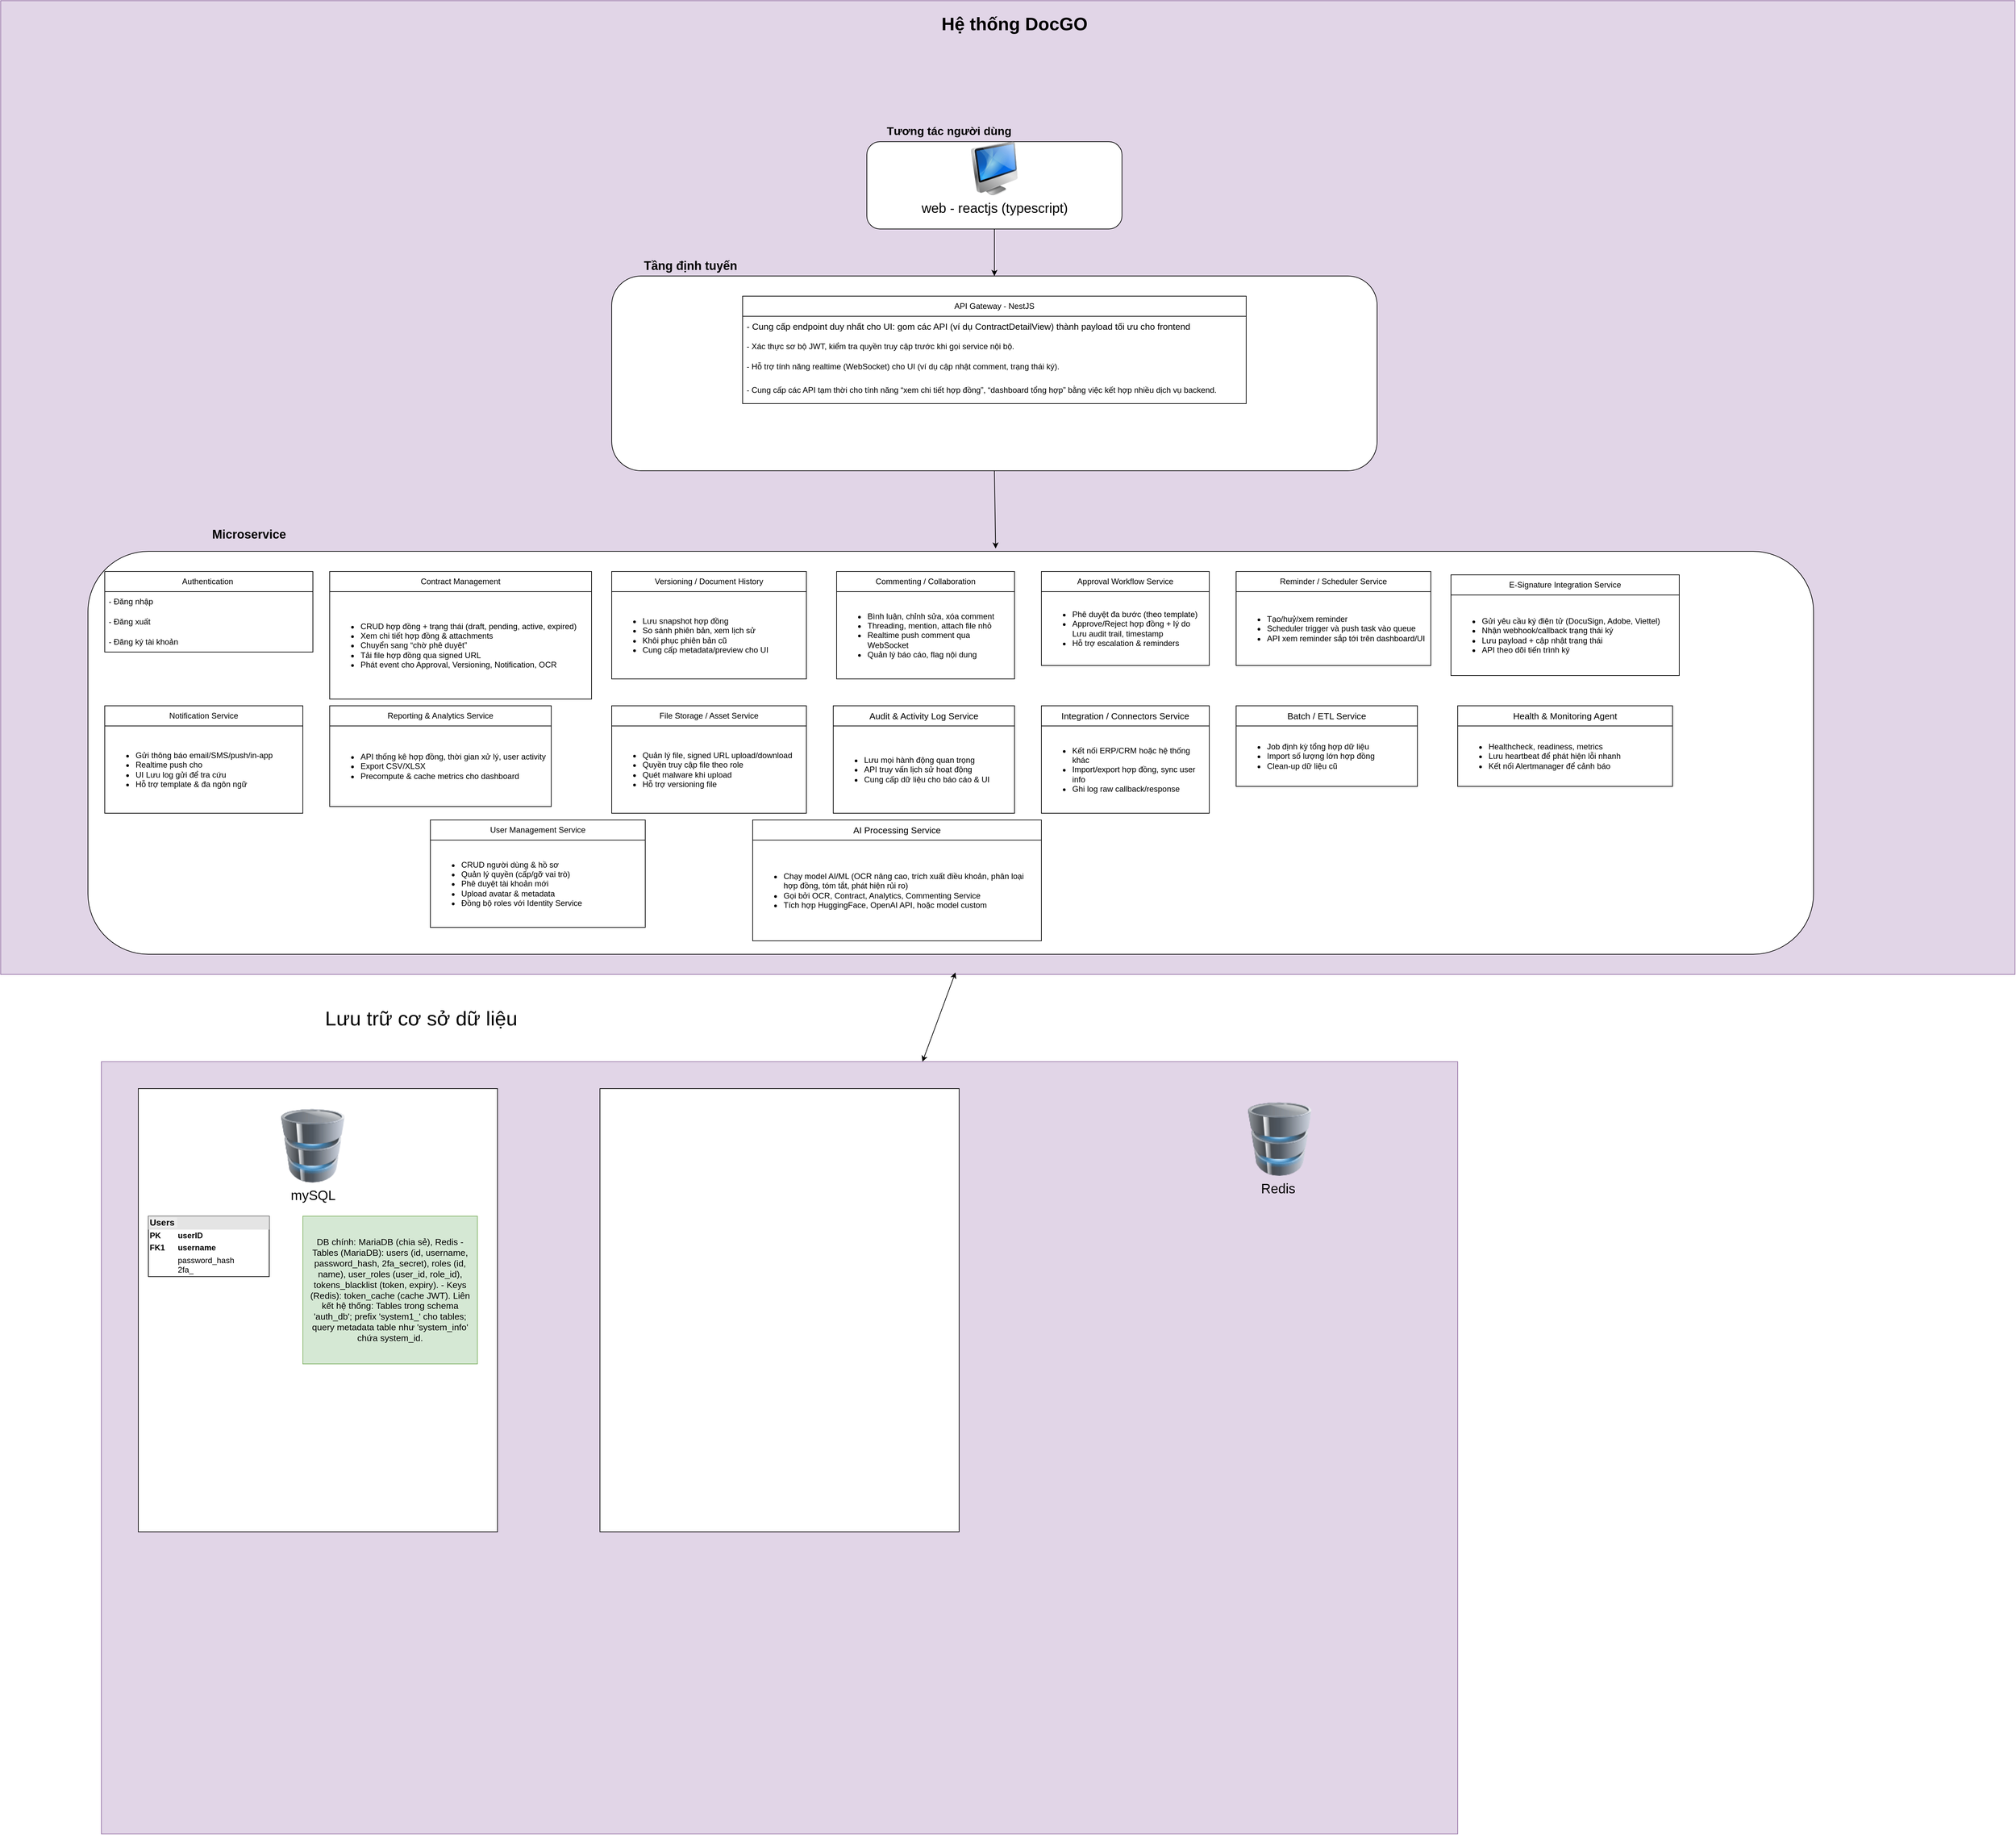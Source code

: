 <mxfile>
    <diagram name="Page-1" id="jrOHQPBL3BqADZbZcYCE">
        <mxGraphModel dx="1525" dy="2038" grid="1" gridSize="10" guides="1" tooltips="1" connect="1" arrows="1" fold="1" page="1" pageScale="1" pageWidth="850" pageHeight="1100" math="0" shadow="0">
            <root>
                <mxCell id="0"/>
                <mxCell id="1" parent="0"/>
                <mxCell id="aqcjktQyWdQe-DoEnFvB-1" value="" style="rounded=0;whiteSpace=wrap;html=1;fillColor=#e1d5e7;strokeColor=#9673a6;" parent="1" vertex="1">
                    <mxGeometry x="-190" y="-310" width="3000" height="1450" as="geometry"/>
                </mxCell>
                <mxCell id="aqcjktQyWdQe-DoEnFvB-2" value="" style="rounded=1;whiteSpace=wrap;html=1;" parent="1" vertex="1">
                    <mxGeometry x="1100" y="-100" width="380" height="130" as="geometry"/>
                </mxCell>
                <mxCell id="aqcjktQyWdQe-DoEnFvB-3" value="" style="rounded=1;whiteSpace=wrap;html=1;" parent="1" vertex="1">
                    <mxGeometry x="720" y="100" width="1140" height="290" as="geometry"/>
                </mxCell>
                <mxCell id="aqcjktQyWdQe-DoEnFvB-4" value="" style="rounded=1;whiteSpace=wrap;html=1;" parent="1" vertex="1">
                    <mxGeometry x="-60" y="510" width="2570" height="600" as="geometry"/>
                </mxCell>
                <mxCell id="PHEsR2FqFUUeM-2ZwMLI-5" value="&lt;span style=&quot;font-size: 12px;&quot;&gt;Authentication&amp;nbsp;&lt;/span&gt;" style="swimlane;fontStyle=0;childLayout=stackLayout;horizontal=1;startSize=30;horizontalStack=0;resizeParent=1;resizeParentMax=0;resizeLast=0;collapsible=1;marginBottom=0;whiteSpace=wrap;html=1;" parent="1" vertex="1">
                    <mxGeometry x="-35" y="540" width="310" height="120" as="geometry"/>
                </mxCell>
                <mxCell id="PHEsR2FqFUUeM-2ZwMLI-6" value="- Đăng nhập" style="text;strokeColor=none;fillColor=none;align=left;verticalAlign=middle;spacingLeft=4;spacingRight=4;overflow=hidden;points=[[0,0.5],[1,0.5]];portConstraint=eastwest;rotatable=0;whiteSpace=wrap;html=1;" parent="PHEsR2FqFUUeM-2ZwMLI-5" vertex="1">
                    <mxGeometry y="30" width="310" height="30" as="geometry"/>
                </mxCell>
                <mxCell id="PHEsR2FqFUUeM-2ZwMLI-7" value="- Đăng xuất" style="text;strokeColor=none;fillColor=none;align=left;verticalAlign=middle;spacingLeft=4;spacingRight=4;overflow=hidden;points=[[0,0.5],[1,0.5]];portConstraint=eastwest;rotatable=0;whiteSpace=wrap;html=1;" parent="PHEsR2FqFUUeM-2ZwMLI-5" vertex="1">
                    <mxGeometry y="60" width="310" height="30" as="geometry"/>
                </mxCell>
                <mxCell id="PHEsR2FqFUUeM-2ZwMLI-8" value="- Đăng ký tài khoản" style="text;strokeColor=none;fillColor=none;align=left;verticalAlign=middle;spacingLeft=4;spacingRight=4;overflow=hidden;points=[[0,0.5],[1,0.5]];portConstraint=eastwest;rotatable=0;whiteSpace=wrap;html=1;" parent="PHEsR2FqFUUeM-2ZwMLI-5" vertex="1">
                    <mxGeometry y="90" width="310" height="30" as="geometry"/>
                </mxCell>
                <mxCell id="BRLKW3zVaem5cjiiKzaP-4" value="User Management Service" style="swimlane;fontStyle=0;childLayout=stackLayout;horizontal=1;startSize=30;horizontalStack=0;resizeParent=1;resizeParentMax=0;resizeLast=0;collapsible=1;marginBottom=0;whiteSpace=wrap;html=1;" parent="1" vertex="1">
                    <mxGeometry x="450" y="910" width="320" height="160" as="geometry"/>
                </mxCell>
                <mxCell id="BRLKW3zVaem5cjiiKzaP-7" value="&lt;ul&gt;&lt;li&gt;CRUD người dùng &amp;amp; hồ sơ&amp;nbsp;&lt;/li&gt;&lt;li&gt;Quản lý quyền (cấp/gỡ vai trò)&amp;nbsp;&lt;/li&gt;&lt;li&gt;Phê duyệt tài khoản mới&amp;nbsp;&lt;/li&gt;&lt;li&gt;Upload avatar &amp;amp; metadata&amp;nbsp;&lt;/li&gt;&lt;li&gt;Đồng bộ roles với Identity Service&lt;/li&gt;&lt;/ul&gt;" style="text;strokeColor=none;fillColor=none;align=left;verticalAlign=middle;spacingLeft=4;spacingRight=4;overflow=hidden;points=[[0,0.5],[1,0.5]];portConstraint=eastwest;rotatable=0;whiteSpace=wrap;html=1;" parent="BRLKW3zVaem5cjiiKzaP-4" vertex="1">
                    <mxGeometry y="30" width="320" height="130" as="geometry"/>
                </mxCell>
                <mxCell id="BRLKW3zVaem5cjiiKzaP-8" value="Contract Management" style="swimlane;fontStyle=0;childLayout=stackLayout;horizontal=1;startSize=30;horizontalStack=0;resizeParent=1;resizeParentMax=0;resizeLast=0;collapsible=1;marginBottom=0;whiteSpace=wrap;html=1;" parent="1" vertex="1">
                    <mxGeometry x="300" y="540" width="390" height="190" as="geometry"/>
                </mxCell>
                <mxCell id="BRLKW3zVaem5cjiiKzaP-9" value="&lt;ul&gt;&lt;li&gt;CRUD hợp đồng + trạng thái (draft, pending, active, expired)&lt;/li&gt;&lt;li&gt;&lt;span style=&quot;font-size: 12px;&quot;&gt;Xem chi tiết hợp đồng &amp;amp; attachments&amp;nbsp;&lt;/span&gt;&lt;/li&gt;&lt;li&gt;&lt;span style=&quot;font-size: 12px;&quot;&gt;Chuyển sang “chờ phê duyệt”&lt;/span&gt;&lt;/li&gt;&lt;li&gt;&lt;span style=&quot;font-size: 12px;&quot;&gt;Tải file hợp đồng qua signed URL&amp;nbsp;&lt;/span&gt;&lt;/li&gt;&lt;li&gt;&lt;span style=&quot;font-size: 12px;&quot;&gt;Phát event cho Approval, Versioning, Notification, OCR&lt;/span&gt;&lt;/li&gt;&lt;/ul&gt;" style="text;strokeColor=none;fillColor=none;align=left;verticalAlign=middle;spacingLeft=4;spacingRight=4;overflow=hidden;points=[[0,0.5],[1,0.5]];portConstraint=eastwest;rotatable=0;whiteSpace=wrap;html=1;" parent="BRLKW3zVaem5cjiiKzaP-8" vertex="1">
                    <mxGeometry y="30" width="390" height="160" as="geometry"/>
                </mxCell>
                <mxCell id="BRLKW3zVaem5cjiiKzaP-12" value="Versioning / Document History" style="swimlane;fontStyle=0;childLayout=stackLayout;horizontal=1;startSize=30;horizontalStack=0;resizeParent=1;resizeParentMax=0;resizeLast=0;collapsible=1;marginBottom=0;whiteSpace=wrap;html=1;" parent="1" vertex="1">
                    <mxGeometry x="720" y="540" width="290" height="160" as="geometry"/>
                </mxCell>
                <mxCell id="BRLKW3zVaem5cjiiKzaP-13" value="&lt;ul&gt;&lt;li&gt;Lưu snapshot hợp đồng&amp;nbsp;&lt;/li&gt;&lt;li&gt;So sánh phiên bản, xem lịch sử&amp;nbsp;&lt;/li&gt;&lt;li&gt;Khôi phục phiên bản cũ&amp;nbsp;&lt;/li&gt;&lt;li&gt;Cung cấp metadata/preview cho UI&lt;/li&gt;&lt;/ul&gt;" style="text;strokeColor=none;fillColor=none;align=left;verticalAlign=middle;spacingLeft=4;spacingRight=4;overflow=hidden;points=[[0,0.5],[1,0.5]];portConstraint=eastwest;rotatable=0;whiteSpace=wrap;html=1;" parent="BRLKW3zVaem5cjiiKzaP-12" vertex="1">
                    <mxGeometry y="30" width="290" height="130" as="geometry"/>
                </mxCell>
                <mxCell id="BRLKW3zVaem5cjiiKzaP-16" value="Commenting / Collaboration" style="swimlane;fontStyle=0;childLayout=stackLayout;horizontal=1;startSize=30;horizontalStack=0;resizeParent=1;resizeParentMax=0;resizeLast=0;collapsible=1;marginBottom=0;whiteSpace=wrap;html=1;" parent="1" vertex="1">
                    <mxGeometry x="1055" y="540" width="265" height="160" as="geometry"/>
                </mxCell>
                <mxCell id="BRLKW3zVaem5cjiiKzaP-17" value="&lt;ul&gt;&lt;li&gt;Bình luận, chỉnh sửa, xóa comment&amp;nbsp;&lt;/li&gt;&lt;li&gt;Threading, mention, attach file nhỏ&amp;nbsp;&lt;/li&gt;&lt;li&gt;Realtime push comment qua WebSocket&amp;nbsp;&lt;/li&gt;&lt;li&gt;Quản lý báo cáo, flag nội dung&lt;/li&gt;&lt;/ul&gt;" style="text;strokeColor=none;fillColor=none;align=left;verticalAlign=middle;spacingLeft=4;spacingRight=4;overflow=hidden;points=[[0,0.5],[1,0.5]];portConstraint=eastwest;rotatable=0;whiteSpace=wrap;html=1;" parent="BRLKW3zVaem5cjiiKzaP-16" vertex="1">
                    <mxGeometry y="30" width="265" height="130" as="geometry"/>
                </mxCell>
                <mxCell id="BRLKW3zVaem5cjiiKzaP-20" value="Approval Workflow Service" style="swimlane;fontStyle=0;childLayout=stackLayout;horizontal=1;startSize=30;horizontalStack=0;resizeParent=1;resizeParentMax=0;resizeLast=0;collapsible=1;marginBottom=0;whiteSpace=wrap;html=1;" parent="1" vertex="1">
                    <mxGeometry x="1360" y="540" width="250" height="140" as="geometry"/>
                </mxCell>
                <mxCell id="BRLKW3zVaem5cjiiKzaP-21" value="&lt;ul&gt;&lt;li&gt;Phê duyệt đa bước (theo template)&amp;nbsp;&lt;/li&gt;&lt;li&gt;Approve/Reject hợp đồng + lý do Lưu audit trail, timestamp&amp;nbsp;&lt;/li&gt;&lt;li&gt;Hỗ trợ escalation &amp;amp; reminders&lt;/li&gt;&lt;/ul&gt;" style="text;strokeColor=none;fillColor=none;align=left;verticalAlign=middle;spacingLeft=4;spacingRight=4;overflow=hidden;points=[[0,0.5],[1,0.5]];portConstraint=eastwest;rotatable=0;whiteSpace=wrap;html=1;" parent="BRLKW3zVaem5cjiiKzaP-20" vertex="1">
                    <mxGeometry y="30" width="250" height="110" as="geometry"/>
                </mxCell>
                <mxCell id="BRLKW3zVaem5cjiiKzaP-24" value="Reminder / Scheduler Service" style="swimlane;fontStyle=0;childLayout=stackLayout;horizontal=1;startSize=30;horizontalStack=0;resizeParent=1;resizeParentMax=0;resizeLast=0;collapsible=1;marginBottom=0;whiteSpace=wrap;html=1;" parent="1" vertex="1">
                    <mxGeometry x="1650" y="540" width="290" height="140" as="geometry"/>
                </mxCell>
                <mxCell id="BRLKW3zVaem5cjiiKzaP-25" value="&lt;ul&gt;&lt;li&gt;Tạo/huỷ/xem reminder&amp;nbsp;&lt;/li&gt;&lt;li&gt;Scheduler trigger và push task vào queue&amp;nbsp;&lt;/li&gt;&lt;li&gt;API xem reminder sắp tới trên dashboard/UI&lt;/li&gt;&lt;/ul&gt;" style="text;strokeColor=none;fillColor=none;align=left;verticalAlign=middle;spacingLeft=4;spacingRight=4;overflow=hidden;points=[[0,0.5],[1,0.5]];portConstraint=eastwest;rotatable=0;whiteSpace=wrap;html=1;" parent="BRLKW3zVaem5cjiiKzaP-24" vertex="1">
                    <mxGeometry y="30" width="290" height="110" as="geometry"/>
                </mxCell>
                <mxCell id="BRLKW3zVaem5cjiiKzaP-28" value="E-Signature Integration Service" style="swimlane;fontStyle=0;childLayout=stackLayout;horizontal=1;startSize=30;horizontalStack=0;resizeParent=1;resizeParentMax=0;resizeLast=0;collapsible=1;marginBottom=0;whiteSpace=wrap;html=1;" parent="1" vertex="1">
                    <mxGeometry x="1970" y="545" width="340" height="150" as="geometry"/>
                </mxCell>
                <mxCell id="BRLKW3zVaem5cjiiKzaP-29" value="&lt;ul&gt;&lt;li&gt;Gửi yêu cầu ký điện tử (DocuSign, Adobe, Viettel)&amp;nbsp;&lt;/li&gt;&lt;li&gt;Nhận webhook/callback trạng thái ký&amp;nbsp;&lt;/li&gt;&lt;li&gt;Lưu payload + cập nhật trạng thái&amp;nbsp;&lt;/li&gt;&lt;li&gt;API theo dõi tiến trình ký&lt;/li&gt;&lt;/ul&gt;" style="text;strokeColor=none;fillColor=none;align=left;verticalAlign=middle;spacingLeft=4;spacingRight=4;overflow=hidden;points=[[0,0.5],[1,0.5]];portConstraint=eastwest;rotatable=0;whiteSpace=wrap;html=1;" parent="BRLKW3zVaem5cjiiKzaP-28" vertex="1">
                    <mxGeometry y="30" width="340" height="120" as="geometry"/>
                </mxCell>
                <mxCell id="BRLKW3zVaem5cjiiKzaP-32" value="Notification Service" style="swimlane;fontStyle=0;childLayout=stackLayout;horizontal=1;startSize=30;horizontalStack=0;resizeParent=1;resizeParentMax=0;resizeLast=0;collapsible=1;marginBottom=0;whiteSpace=wrap;html=1;" parent="1" vertex="1">
                    <mxGeometry x="-35" y="740" width="295" height="160" as="geometry"/>
                </mxCell>
                <mxCell id="BRLKW3zVaem5cjiiKzaP-33" value="&lt;ul&gt;&lt;li&gt;&lt;span style=&quot;font-size: 12px;&quot;&gt;Gửi thông báo email/SMS/push/in-app&amp;nbsp;&lt;/span&gt;&lt;/li&gt;&lt;li&gt;&lt;span style=&quot;font-size: 12px;&quot;&gt;Realtime push cho&amp;nbsp;&lt;/span&gt;&lt;/li&gt;&lt;li&gt;&lt;span style=&quot;font-size: 12px;&quot;&gt;UI Lưu log gửi để tra cứu&amp;nbsp;&lt;/span&gt;&lt;/li&gt;&lt;li&gt;&lt;span style=&quot;font-size: 12px;&quot;&gt;Hỗ trợ template &amp;amp; đa ngôn ngữ&lt;/span&gt;&lt;/li&gt;&lt;/ul&gt;" style="text;strokeColor=none;fillColor=none;align=left;verticalAlign=middle;spacingLeft=4;spacingRight=4;overflow=hidden;points=[[0,0.5],[1,0.5]];portConstraint=eastwest;rotatable=0;whiteSpace=wrap;html=1;" parent="BRLKW3zVaem5cjiiKzaP-32" vertex="1">
                    <mxGeometry y="30" width="295" height="130" as="geometry"/>
                </mxCell>
                <mxCell id="BRLKW3zVaem5cjiiKzaP-36" value="Reporting &amp;amp; Analytics Service" style="swimlane;fontStyle=0;childLayout=stackLayout;horizontal=1;startSize=30;horizontalStack=0;resizeParent=1;resizeParentMax=0;resizeLast=0;collapsible=1;marginBottom=0;whiteSpace=wrap;html=1;" parent="1" vertex="1">
                    <mxGeometry x="300" y="740" width="330" height="150" as="geometry">
                        <mxRectangle x="520" y="745" width="250" height="30" as="alternateBounds"/>
                    </mxGeometry>
                </mxCell>
                <mxCell id="BRLKW3zVaem5cjiiKzaP-37" value="&lt;ul&gt;&lt;li&gt;API thống kê hợp đồng, thời gian xử lý, user activity&amp;nbsp;&lt;/li&gt;&lt;li&gt;Export CSV/XLSX&amp;nbsp;&lt;/li&gt;&lt;li&gt;Precompute &amp;amp; cache metrics cho dashboard&lt;/li&gt;&lt;/ul&gt;" style="text;strokeColor=none;fillColor=none;align=left;verticalAlign=middle;spacingLeft=4;spacingRight=4;overflow=hidden;points=[[0,0.5],[1,0.5]];portConstraint=eastwest;rotatable=0;whiteSpace=wrap;html=1;" parent="BRLKW3zVaem5cjiiKzaP-36" vertex="1">
                    <mxGeometry y="30" width="330" height="120" as="geometry"/>
                </mxCell>
                <mxCell id="BRLKW3zVaem5cjiiKzaP-40" value="File Storage / Asset Service" style="swimlane;fontStyle=0;childLayout=stackLayout;horizontal=1;startSize=30;horizontalStack=0;resizeParent=1;resizeParentMax=0;resizeLast=0;collapsible=1;marginBottom=0;whiteSpace=wrap;html=1;" parent="1" vertex="1">
                    <mxGeometry x="720" y="740" width="290" height="160" as="geometry"/>
                </mxCell>
                <mxCell id="BRLKW3zVaem5cjiiKzaP-41" value="&lt;ul&gt;&lt;li&gt;&lt;span style=&quot;font-size: 12px;&quot;&gt;Quản lý file, signed URL upload/download&amp;nbsp;&lt;/span&gt;&lt;/li&gt;&lt;li&gt;&lt;span style=&quot;font-size: 12px;&quot;&gt;Quyền truy cập file theo role&amp;nbsp;&lt;/span&gt;&lt;/li&gt;&lt;li&gt;&lt;span style=&quot;font-size: 12px;&quot;&gt;Quét malware khi upload&amp;nbsp;&lt;/span&gt;&lt;/li&gt;&lt;li&gt;&lt;span style=&quot;font-size: 12px;&quot;&gt;Hỗ trợ versioning file&lt;/span&gt;&lt;/li&gt;&lt;/ul&gt;" style="text;strokeColor=none;fillColor=none;align=left;verticalAlign=middle;spacingLeft=4;spacingRight=4;overflow=hidden;points=[[0,0.5],[1,0.5]];portConstraint=eastwest;rotatable=0;whiteSpace=wrap;html=1;" parent="BRLKW3zVaem5cjiiKzaP-40" vertex="1">
                    <mxGeometry y="30" width="290" height="130" as="geometry"/>
                </mxCell>
                <mxCell id="5Ob3bMCQDeqxFeO93eVG-5" value="&lt;span style=&quot;font-size: 12px;&quot;&gt;API Gateway - NestJS&lt;/span&gt;" style="swimlane;fontStyle=0;childLayout=stackLayout;horizontal=1;startSize=30;horizontalStack=0;resizeParent=1;resizeParentMax=0;resizeLast=0;collapsible=1;marginBottom=0;whiteSpace=wrap;html=1;" parent="1" vertex="1">
                    <mxGeometry x="915" y="130" width="750" height="160" as="geometry"/>
                </mxCell>
                <mxCell id="5Ob3bMCQDeqxFeO93eVG-6" value="&lt;span style=&quot;font-size: 10pt; font-family: Arial;&quot; data-sheets-root=&quot;1&quot;&gt;- Cung cấp endpoint duy nhất cho UI: gom các API (ví dụ ContractDetailView) thành payload tối ưu cho frontend&lt;/span&gt;" style="text;strokeColor=none;fillColor=none;align=left;verticalAlign=middle;spacingLeft=4;spacingRight=4;overflow=hidden;points=[[0,0.5],[1,0.5]];portConstraint=eastwest;rotatable=0;whiteSpace=wrap;html=1;" parent="5Ob3bMCQDeqxFeO93eVG-5" vertex="1">
                    <mxGeometry y="30" width="750" height="30" as="geometry"/>
                </mxCell>
                <mxCell id="5Ob3bMCQDeqxFeO93eVG-7" value="- Xác thực sơ bộ JWT, kiểm tra quyền truy cập trước khi gọi service nội bộ." style="text;strokeColor=none;fillColor=none;align=left;verticalAlign=middle;spacingLeft=4;spacingRight=4;overflow=hidden;points=[[0,0.5],[1,0.5]];portConstraint=eastwest;rotatable=0;whiteSpace=wrap;html=1;" parent="5Ob3bMCQDeqxFeO93eVG-5" vertex="1">
                    <mxGeometry y="60" width="750" height="30" as="geometry"/>
                </mxCell>
                <mxCell id="5Ob3bMCQDeqxFeO93eVG-8" value="- Hỗ trợ tính năng realtime (WebSocket) cho UI (ví dụ cập nhật comment, trạng thái ký)." style="text;strokeColor=none;fillColor=none;align=left;verticalAlign=middle;spacingLeft=4;spacingRight=4;overflow=hidden;points=[[0,0.5],[1,0.5]];portConstraint=eastwest;rotatable=0;whiteSpace=wrap;html=1;" parent="5Ob3bMCQDeqxFeO93eVG-5" vertex="1">
                    <mxGeometry y="90" width="750" height="30" as="geometry"/>
                </mxCell>
                <mxCell id="5Ob3bMCQDeqxFeO93eVG-37" value="- Cung cấp các API tạm thời cho tính năng “xem chi tiết hợp đồng”, “dashboard tổng hợp” bằng việc kết hợp nhiều dịch vụ backend." style="text;strokeColor=none;fillColor=none;align=left;verticalAlign=middle;spacingLeft=4;spacingRight=4;overflow=hidden;points=[[0,0.5],[1,0.5]];portConstraint=eastwest;rotatable=0;whiteSpace=wrap;html=1;" parent="5Ob3bMCQDeqxFeO93eVG-5" vertex="1">
                    <mxGeometry y="120" width="750" height="40" as="geometry"/>
                </mxCell>
                <mxCell id="5Ob3bMCQDeqxFeO93eVG-13" value="&lt;span style=&quot;font-family: Arial; font-size: 13.333px;&quot;&gt;Audit &amp;amp; Activity Log Service&lt;/span&gt;" style="swimlane;fontStyle=0;childLayout=stackLayout;horizontal=1;startSize=30;horizontalStack=0;resizeParent=1;resizeParentMax=0;resizeLast=0;collapsible=1;marginBottom=0;whiteSpace=wrap;html=1;" parent="1" vertex="1">
                    <mxGeometry x="1050" y="740" width="270" height="160" as="geometry"/>
                </mxCell>
                <mxCell id="5Ob3bMCQDeqxFeO93eVG-14" value="&lt;ul&gt;&lt;li&gt;Lưu mọi hành động quan trọng&amp;nbsp;&lt;/li&gt;&lt;li&gt;API truy vấn lịch sử hoạt động&amp;nbsp;&lt;/li&gt;&lt;li&gt;Cung cấp dữ liệu cho báo cáo &amp;amp; UI&lt;/li&gt;&lt;/ul&gt;" style="text;strokeColor=none;fillColor=none;align=left;verticalAlign=middle;spacingLeft=4;spacingRight=4;overflow=hidden;points=[[0,0.5],[1,0.5]];portConstraint=eastwest;rotatable=0;whiteSpace=wrap;html=1;" parent="5Ob3bMCQDeqxFeO93eVG-13" vertex="1">
                    <mxGeometry y="30" width="270" height="130" as="geometry"/>
                </mxCell>
                <mxCell id="5Ob3bMCQDeqxFeO93eVG-17" value="&lt;span style=&quot;font-family: Arial; font-size: 13.333px;&quot;&gt;Integration / Connectors Service&lt;/span&gt;" style="swimlane;fontStyle=0;childLayout=stackLayout;horizontal=1;startSize=30;horizontalStack=0;resizeParent=1;resizeParentMax=0;resizeLast=0;collapsible=1;marginBottom=0;whiteSpace=wrap;html=1;" parent="1" vertex="1">
                    <mxGeometry x="1360" y="740" width="250" height="160" as="geometry"/>
                </mxCell>
                <mxCell id="5Ob3bMCQDeqxFeO93eVG-18" value="&lt;ul&gt;&lt;li&gt;Kết nối ERP/CRM hoặc hệ thống khác&amp;nbsp;&lt;/li&gt;&lt;li&gt;Import/export hợp đồng, sync user info&amp;nbsp;&lt;/li&gt;&lt;li&gt;Ghi log raw callback/response&lt;/li&gt;&lt;/ul&gt;" style="text;strokeColor=none;fillColor=none;align=left;verticalAlign=middle;spacingLeft=4;spacingRight=4;overflow=hidden;points=[[0,0.5],[1,0.5]];portConstraint=eastwest;rotatable=0;whiteSpace=wrap;html=1;" parent="5Ob3bMCQDeqxFeO93eVG-17" vertex="1">
                    <mxGeometry y="30" width="250" height="130" as="geometry"/>
                </mxCell>
                <mxCell id="5Ob3bMCQDeqxFeO93eVG-21" value="&lt;span style=&quot;font-family: Arial; font-size: 13.333px;&quot;&gt;Batch / ETL Service&lt;/span&gt;" style="swimlane;fontStyle=0;childLayout=stackLayout;horizontal=1;startSize=30;horizontalStack=0;resizeParent=1;resizeParentMax=0;resizeLast=0;collapsible=1;marginBottom=0;whiteSpace=wrap;html=1;" parent="1" vertex="1">
                    <mxGeometry x="1650" y="740" width="270" height="120" as="geometry"/>
                </mxCell>
                <mxCell id="5Ob3bMCQDeqxFeO93eVG-23" value="&lt;ul&gt;&lt;li&gt;Job định kỳ tổng hợp dữ liệu&amp;nbsp;&lt;/li&gt;&lt;li&gt;Import số lượng lớn hợp đồng&amp;nbsp;&lt;/li&gt;&lt;li&gt;Clean-up dữ liệu cũ&lt;/li&gt;&lt;/ul&gt;" style="text;strokeColor=none;fillColor=none;align=left;verticalAlign=middle;spacingLeft=4;spacingRight=4;overflow=hidden;points=[[0,0.5],[1,0.5]];portConstraint=eastwest;rotatable=0;whiteSpace=wrap;html=1;" parent="5Ob3bMCQDeqxFeO93eVG-21" vertex="1">
                    <mxGeometry y="30" width="270" height="90" as="geometry"/>
                </mxCell>
                <mxCell id="5Ob3bMCQDeqxFeO93eVG-25" value="&lt;span style=&quot;font-family: Arial; font-size: 13.333px;&quot;&gt;Health &amp;amp; Monitoring Agent&lt;/span&gt;" style="swimlane;fontStyle=0;childLayout=stackLayout;horizontal=1;startSize=30;horizontalStack=0;resizeParent=1;resizeParentMax=0;resizeLast=0;collapsible=1;marginBottom=0;whiteSpace=wrap;html=1;" parent="1" vertex="1">
                    <mxGeometry x="1980" y="740" width="320" height="120" as="geometry"/>
                </mxCell>
                <mxCell id="5Ob3bMCQDeqxFeO93eVG-26" value="&lt;ul&gt;&lt;li&gt;Healthcheck, readiness, metrics&amp;nbsp;&lt;/li&gt;&lt;li&gt;Lưu heartbeat để phát hiện lỗi nhanh&amp;nbsp;&lt;/li&gt;&lt;li&gt;Kết nối Alertmanager để cảnh báo&lt;/li&gt;&lt;/ul&gt;" style="text;strokeColor=none;fillColor=none;align=left;verticalAlign=middle;spacingLeft=4;spacingRight=4;overflow=hidden;points=[[0,0.5],[1,0.5]];portConstraint=eastwest;rotatable=0;whiteSpace=wrap;html=1;" parent="5Ob3bMCQDeqxFeO93eVG-25" vertex="1">
                    <mxGeometry y="30" width="320" height="90" as="geometry"/>
                </mxCell>
                <mxCell id="5Ob3bMCQDeqxFeO93eVG-33" value="&lt;span style=&quot;font-family: Arial; font-size: 13.333px;&quot;&gt;AI Processing Service&lt;/span&gt;" style="swimlane;fontStyle=0;childLayout=stackLayout;horizontal=1;startSize=30;horizontalStack=0;resizeParent=1;resizeParentMax=0;resizeLast=0;collapsible=1;marginBottom=0;whiteSpace=wrap;html=1;" parent="1" vertex="1">
                    <mxGeometry x="930" y="910" width="430" height="180" as="geometry"/>
                </mxCell>
                <mxCell id="5Ob3bMCQDeqxFeO93eVG-34" value="&lt;ul&gt;&lt;li&gt;Chạy model AI/ML (OCR nâng cao, trích xuất điều khoản, phân loại hợp đồng, tóm tắt, phát hiện rủi ro)&amp;nbsp;&lt;/li&gt;&lt;li&gt;Gọi bởi OCR, Contract, Analytics, Commenting Service&amp;nbsp;&lt;/li&gt;&lt;li&gt;Tích hợp HuggingFace, OpenAI API, hoặc model custom&lt;/li&gt;&lt;/ul&gt;" style="text;strokeColor=none;fillColor=none;align=left;verticalAlign=middle;spacingLeft=4;spacingRight=4;overflow=hidden;points=[[0,0.5],[1,0.5]];portConstraint=eastwest;rotatable=0;whiteSpace=wrap;html=1;" parent="5Ob3bMCQDeqxFeO93eVG-33" vertex="1">
                    <mxGeometry y="30" width="430" height="150" as="geometry"/>
                </mxCell>
                <mxCell id="SdFOf9L89p93r7IBR_pL-2" value="" style="endArrow=classic;startArrow=classic;html=1;rounded=0;entryX=0.474;entryY=0.998;entryDx=0;entryDy=0;entryPerimeter=0;" parent="1" source="SdFOf9L89p93r7IBR_pL-3" target="aqcjktQyWdQe-DoEnFvB-1" edge="1">
                    <mxGeometry width="50" height="50" relative="1" as="geometry">
                        <mxPoint x="853" y="1270" as="sourcePoint"/>
                        <mxPoint x="800" y="1110" as="targetPoint"/>
                    </mxGeometry>
                </mxCell>
                <mxCell id="SdFOf9L89p93r7IBR_pL-3" value="" style="rounded=0;whiteSpace=wrap;html=1;fillColor=#e1d5e7;strokeColor=#9673a6;" parent="1" vertex="1">
                    <mxGeometry x="-40" y="1270" width="2020" height="1150" as="geometry"/>
                </mxCell>
                <mxCell id="SdFOf9L89p93r7IBR_pL-6" value="&lt;span&gt;Redis&amp;nbsp;&lt;/span&gt;" style="image;html=1;image=img/lib/clip_art/computers/Database_128x128.png;labelBackgroundColor=none;fontSize=20;" parent="1" vertex="1">
                    <mxGeometry x="1650" y="1330" width="130" height="110" as="geometry"/>
                </mxCell>
                <mxCell id="SdFOf9L89p93r7IBR_pL-7" value="" style="image;html=1;image=img/lib/clip_art/computers/Database_128x128.png" parent="1" vertex="1">
                    <mxGeometry x="1040" y="1310" width="130" height="110" as="geometry"/>
                </mxCell>
                <mxCell id="SdFOf9L89p93r7IBR_pL-11" value="&lt;font style=&quot;font-size: 30px;&quot;&gt;Lưu trữ cơ sở dữ liệu&amp;nbsp;&lt;/font&gt;" style="text;html=1;align=center;verticalAlign=middle;resizable=0;points=[];autosize=1;strokeColor=none;fillColor=none;" parent="1" vertex="1">
                    <mxGeometry x="280" y="1180" width="320" height="50" as="geometry"/>
                </mxCell>
                <mxCell id="SdFOf9L89p93r7IBR_pL-12" value="web - reactjs (typescript)" style="image;html=1;image=img/lib/clip_art/computers/iMac_128x128.png;fontSize=20;labelBackgroundColor=none;" parent="1" vertex="1">
                    <mxGeometry x="1250" y="-100" width="80" height="80" as="geometry"/>
                </mxCell>
                <mxCell id="ivQW63rxDug_hdB-1Zmq-1" value="" style="rounded=0;whiteSpace=wrap;html=1;" parent="1" vertex="1">
                    <mxGeometry x="15" y="1310" width="535" height="660" as="geometry"/>
                </mxCell>
                <mxCell id="SdFOf9L89p93r7IBR_pL-4" value="&lt;span&gt;mySQL&lt;/span&gt;" style="image;html=1;image=img/lib/clip_art/computers/Database_128x128.png;labelBackgroundColor=none;fontSize=20;" parent="1" vertex="1">
                    <mxGeometry x="210" y="1340" width="130" height="110" as="geometry"/>
                </mxCell>
                <mxCell id="ivQW63rxDug_hdB-1Zmq-4" value="&lt;span style=&quot;text-align: start; font-size: 10pt; font-family: Arial;&quot; data-sheets-root=&quot;1&quot;&gt;DB chính: MariaDB (chia sẻ), Redis - Tables (MariaDB): users (id, username, password_hash, 2fa_secret), roles (id, name), user_roles (user_id, role_id), tokens_blacklist (token, expiry). - Keys (Redis): token_cache (cache JWT). Liên kết hệ thống: Tables trong schema &#39;auth_db&#39;; prefix &#39;system1_&#39; cho tables; query metadata table như &#39;system_info&#39; chứa system_id.&lt;/span&gt;" style="text;html=1;align=center;verticalAlign=middle;whiteSpace=wrap;rounded=0;fillColor=#d5e8d4;strokeColor=#82b366;" parent="1" vertex="1">
                    <mxGeometry x="260" y="1500" width="260" height="220" as="geometry"/>
                </mxCell>
                <mxCell id="ivQW63rxDug_hdB-1Zmq-5" value="&lt;div style=&quot;box-sizing: border-box; width: 100%; background: rgb(228, 228, 228); padding: 2px;&quot;&gt;&lt;span style=&quot;font-family: Arial; font-size: 13.333px; background-color: rgb(236, 236, 236);&quot;&gt;&lt;b&gt;Users&amp;nbsp;&lt;/b&gt;&lt;/span&gt;&lt;/div&gt;&lt;table style=&quot;width:100%;font-size:1em;&quot; cellpadding=&quot;2&quot; cellspacing=&quot;0&quot;&gt;&lt;tbody&gt;&lt;tr&gt;&lt;td&gt;&lt;b&gt;PK&lt;/b&gt;&lt;/td&gt;&lt;td&gt;&lt;b&gt;userID&lt;/b&gt;&lt;/td&gt;&lt;/tr&gt;&lt;tr&gt;&lt;td&gt;&lt;b&gt;FK1&lt;/b&gt;&lt;/td&gt;&lt;td&gt;&lt;b&gt;username&lt;/b&gt;&lt;/td&gt;&lt;/tr&gt;&lt;tr&gt;&lt;td&gt;&lt;/td&gt;&lt;td&gt;password_hash&lt;br&gt;2fa_&lt;/td&gt;&lt;/tr&gt;&lt;/tbody&gt;&lt;/table&gt;" style="verticalAlign=top;align=left;overflow=fill;html=1;whiteSpace=wrap;" parent="1" vertex="1">
                    <mxGeometry x="30" y="1500" width="180" height="90" as="geometry"/>
                </mxCell>
                <mxCell id="ivQW63rxDug_hdB-1Zmq-7" value="" style="rounded=0;whiteSpace=wrap;html=1;" parent="1" vertex="1">
                    <mxGeometry x="702.5" y="1310" width="535" height="660" as="geometry"/>
                </mxCell>
                <mxCell id="2" value="" style="endArrow=classic;html=1;exitX=0.5;exitY=1;exitDx=0;exitDy=0;" edge="1" parent="1" source="aqcjktQyWdQe-DoEnFvB-2">
                    <mxGeometry width="50" height="50" relative="1" as="geometry">
                        <mxPoint x="910" y="320" as="sourcePoint"/>
                        <mxPoint x="1290" y="100" as="targetPoint"/>
                    </mxGeometry>
                </mxCell>
                <mxCell id="3" value="&lt;font style=&quot;font-size: 27px;&quot;&gt;&lt;b style=&quot;&quot;&gt;Hệ thống DocGO&lt;/b&gt;&lt;/font&gt;" style="text;html=1;align=center;verticalAlign=middle;whiteSpace=wrap;rounded=0;" vertex="1" parent="1">
                    <mxGeometry x="1160" y="-300" width="320" height="50" as="geometry"/>
                </mxCell>
                <mxCell id="4" value="&lt;font style=&quot;font-size: 17px;&quot;&gt;&lt;b style=&quot;&quot;&gt;Tương tác người dùng&amp;nbsp;&lt;/b&gt;&lt;/font&gt;" style="text;html=1;align=center;verticalAlign=middle;whiteSpace=wrap;rounded=0;" vertex="1" parent="1">
                    <mxGeometry x="1065" y="-130" width="320" height="30" as="geometry"/>
                </mxCell>
                <mxCell id="5" value="&lt;font style=&quot;font-size: 18px;&quot;&gt;&lt;b&gt;Tầng định tuyến&amp;nbsp;&lt;/b&gt;&lt;/font&gt;" style="text;html=1;align=center;verticalAlign=middle;whiteSpace=wrap;rounded=0;" vertex="1" parent="1">
                    <mxGeometry x="740" y="70" width="200" height="30" as="geometry"/>
                </mxCell>
                <mxCell id="6" value="" style="endArrow=classic;html=1;entryX=0.526;entryY=-0.007;entryDx=0;entryDy=0;exitX=0.5;exitY=1;exitDx=0;exitDy=0;entryPerimeter=0;" edge="1" parent="1" source="aqcjktQyWdQe-DoEnFvB-3" target="aqcjktQyWdQe-DoEnFvB-4">
                    <mxGeometry width="50" height="50" relative="1" as="geometry">
                        <mxPoint x="1150" y="400" as="sourcePoint"/>
                        <mxPoint x="1200" y="350" as="targetPoint"/>
                    </mxGeometry>
                </mxCell>
                <mxCell id="8" value="&lt;font style=&quot;font-size: 18px;&quot;&gt;&lt;b style=&quot;&quot;&gt;Microservice&lt;/b&gt;&lt;/font&gt;" style="text;html=1;align=center;verticalAlign=middle;whiteSpace=wrap;rounded=0;" vertex="1" parent="1">
                    <mxGeometry y="470" width="360" height="30" as="geometry"/>
                </mxCell>
            </root>
        </mxGraphModel>
    </diagram>
</mxfile>